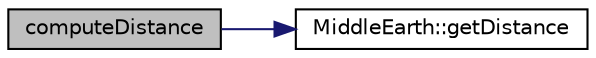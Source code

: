 digraph "computeDistance"
{
  edge [fontname="Helvetica",fontsize="10",labelfontname="Helvetica",labelfontsize="10"];
  node [fontname="Helvetica",fontsize="10",shape=record];
  rankdir="LR";
  Node0 [label="computeDistance",height=0.2,width=0.4,color="black", fillcolor="grey75", style="filled", fontcolor="black"];
  Node0 -> Node1 [color="midnightblue",fontsize="10",style="solid",fontname="Helvetica"];
  Node1 [label="MiddleEarth::getDistance",height=0.2,width=0.4,color="black", fillcolor="white", style="filled",URL="$a00015.html#af558c23fd240638847105737faf755a3"];
}
